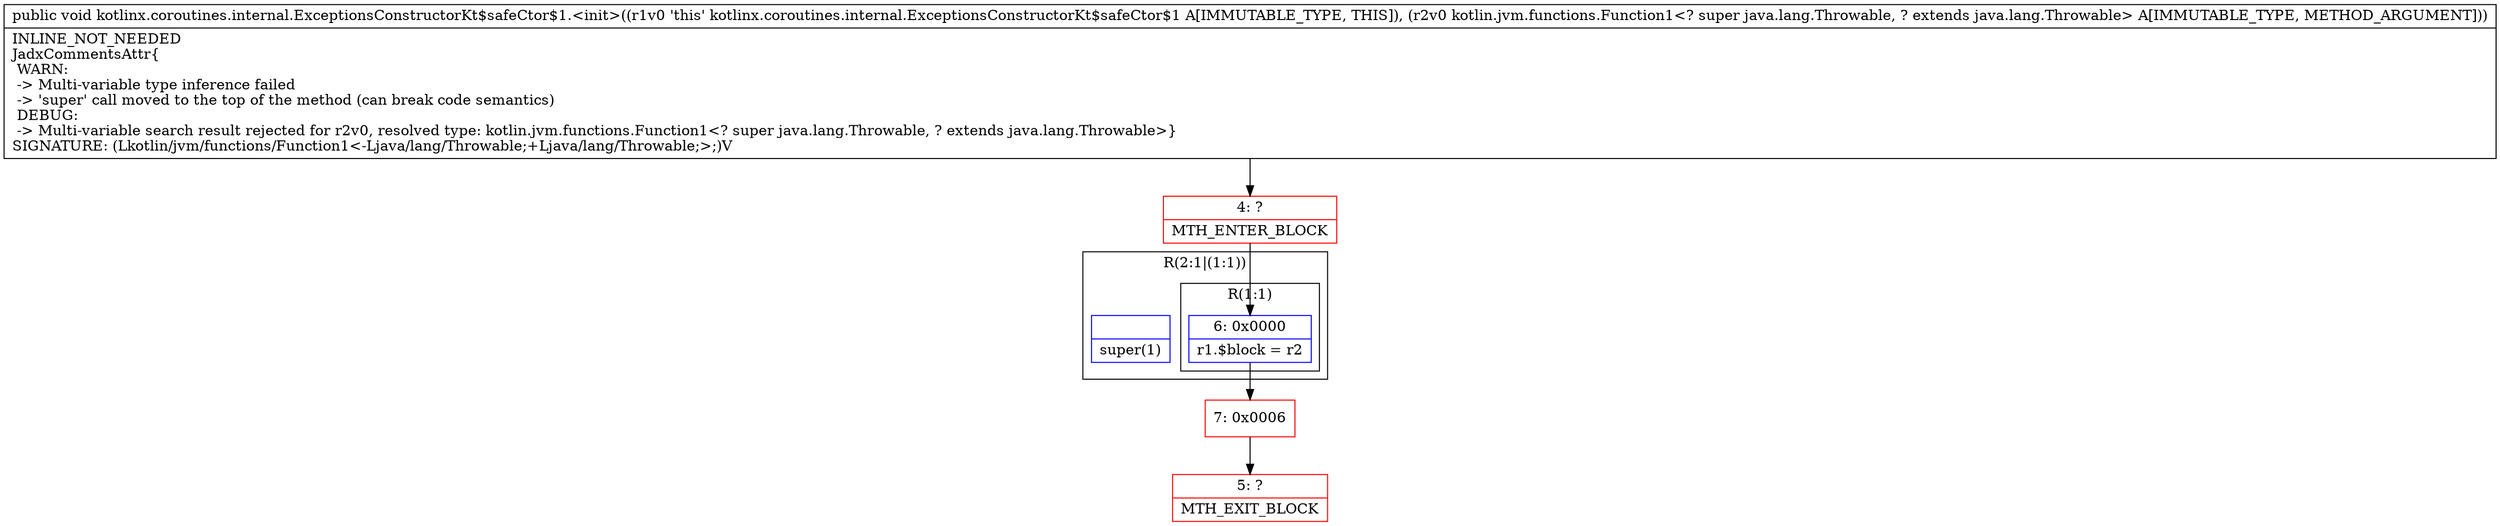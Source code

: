digraph "CFG forkotlinx.coroutines.internal.ExceptionsConstructorKt$safeCtor$1.\<init\>(Lkotlin\/jvm\/functions\/Function1;)V" {
subgraph cluster_Region_1218947274 {
label = "R(2:1|(1:1))";
node [shape=record,color=blue];
Node_InsnContainer_780271109 [shape=record,label="{|super(1)\l}"];
subgraph cluster_Region_1567354605 {
label = "R(1:1)";
node [shape=record,color=blue];
Node_6 [shape=record,label="{6\:\ 0x0000|r1.$block = r2\l}"];
}
}
Node_4 [shape=record,color=red,label="{4\:\ ?|MTH_ENTER_BLOCK\l}"];
Node_7 [shape=record,color=red,label="{7\:\ 0x0006}"];
Node_5 [shape=record,color=red,label="{5\:\ ?|MTH_EXIT_BLOCK\l}"];
MethodNode[shape=record,label="{public void kotlinx.coroutines.internal.ExceptionsConstructorKt$safeCtor$1.\<init\>((r1v0 'this' kotlinx.coroutines.internal.ExceptionsConstructorKt$safeCtor$1 A[IMMUTABLE_TYPE, THIS]), (r2v0 kotlin.jvm.functions.Function1\<? super java.lang.Throwable, ? extends java.lang.Throwable\> A[IMMUTABLE_TYPE, METHOD_ARGUMENT]))  | INLINE_NOT_NEEDED\lJadxCommentsAttr\{\l WARN: \l \-\> Multi\-variable type inference failed\l \-\> 'super' call moved to the top of the method (can break code semantics)\l DEBUG: \l \-\> Multi\-variable search result rejected for r2v0, resolved type: kotlin.jvm.functions.Function1\<? super java.lang.Throwable, ? extends java.lang.Throwable\>\}\lSIGNATURE: (Lkotlin\/jvm\/functions\/Function1\<\-Ljava\/lang\/Throwable;+Ljava\/lang\/Throwable;\>;)V\l}"];
MethodNode -> Node_4;Node_6 -> Node_7;
Node_4 -> Node_6;
Node_7 -> Node_5;
}

